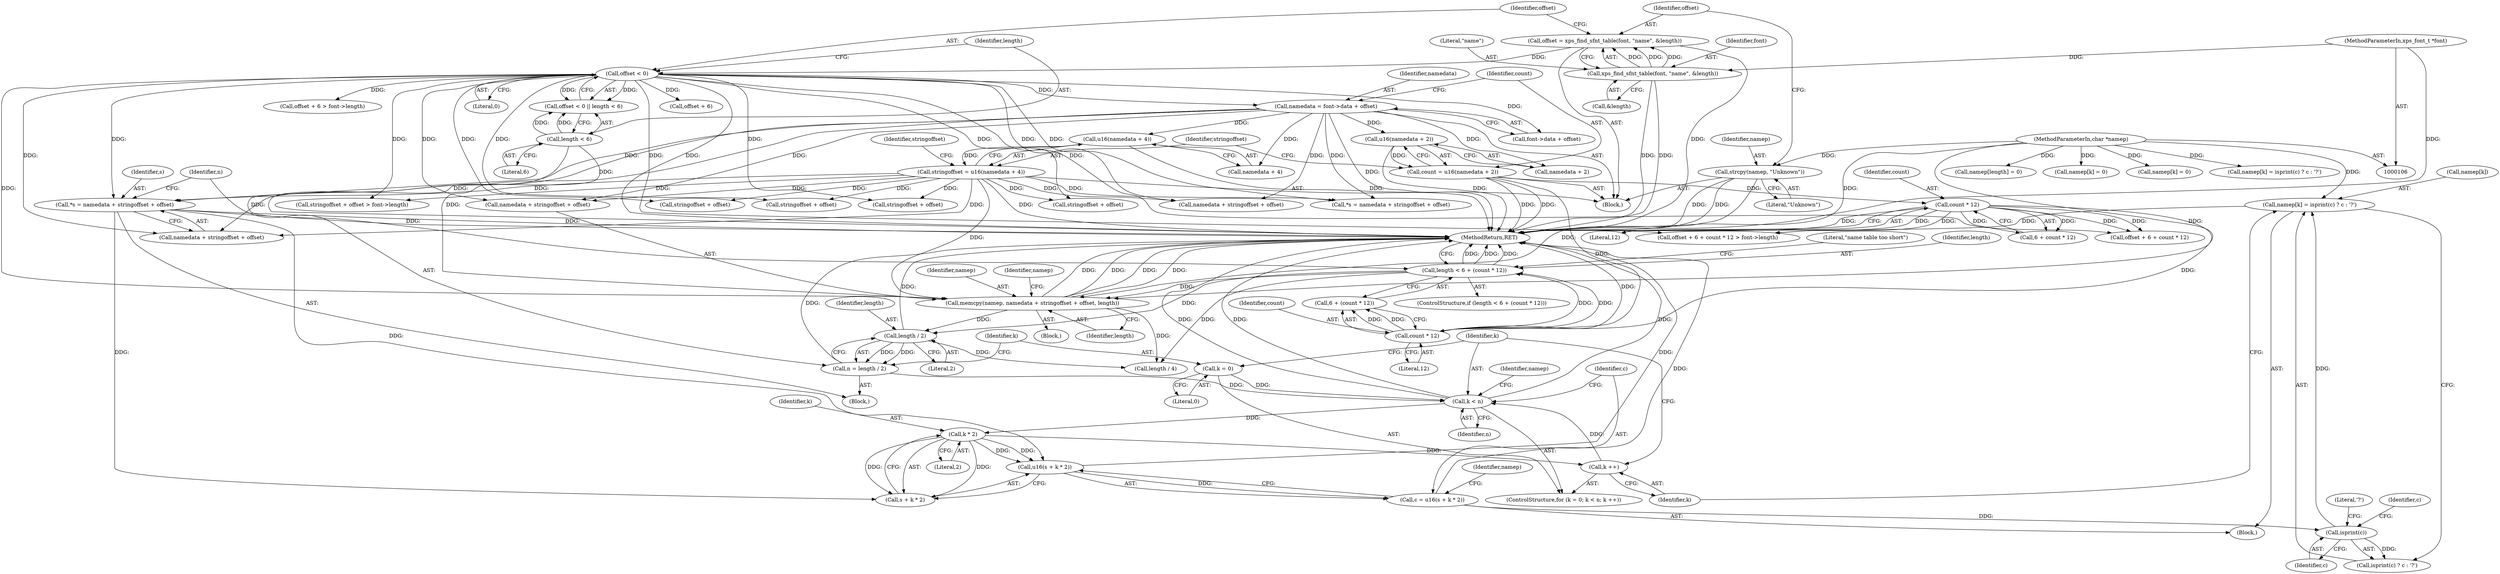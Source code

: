 digraph "0_ghostscript_d2ab84732936b6e7e5a461dc94344902965e9a06@array" {
"1000295" [label="(Call,namep[k] = isprint(c) ? c : '?')"];
"1000300" [label="(Call,isprint(c))"];
"1000287" [label="(Call,c = u16(s + k * 2))"];
"1000289" [label="(Call,u16(s + k * 2))"];
"1000263" [label="(Call,*s = namedata + stringoffset + offset)"];
"1000155" [label="(Call,namedata = font->data + offset)"];
"1000133" [label="(Call,offset < 0)"];
"1000124" [label="(Call,offset = xps_find_sfnt_table(font, \"name\", &length))"];
"1000126" [label="(Call,xps_find_sfnt_table(font, \"name\", &length))"];
"1000107" [label="(MethodParameterIn,xps_font_t *font)"];
"1000168" [label="(Call,stringoffset = u16(namedata + 4))"];
"1000170" [label="(Call,u16(namedata + 4))"];
"1000292" [label="(Call,k * 2)"];
"1000280" [label="(Call,k < n)"];
"1000283" [label="(Call,k ++)"];
"1000277" [label="(Call,k = 0)"];
"1000271" [label="(Call,n = length / 2)"];
"1000273" [label="(Call,length / 2)"];
"1000228" [label="(Call,memcpy(namep, namedata + stringoffset + offset, length))"];
"1000121" [label="(Call,strcpy(namep, \"Unknown\"))"];
"1000108" [label="(MethodParameterIn,char *namep)"];
"1000199" [label="(Call,length < 6 + (count * 12))"];
"1000136" [label="(Call,length < 6)"];
"1000203" [label="(Call,count * 12)"];
"1000188" [label="(Call,count * 12)"];
"1000162" [label="(Call,count = u16(namedata + 2))"];
"1000164" [label="(Call,u16(namedata + 2))"];
"1000157" [label="(Call,font->data + offset)"];
"1000137" [label="(Identifier,length)"];
"1000227" [label="(Block,)"];
"1000303" [label="(Literal,'?')"];
"1000273" [label="(Call,length / 2)"];
"1000133" [label="(Call,offset < 0)"];
"1000165" [label="(Call,namedata + 2)"];
"1000272" [label="(Identifier,n)"];
"1000230" [label="(Call,namedata + stringoffset + offset)"];
"1000275" [label="(Literal,2)"];
"1000235" [label="(Identifier,length)"];
"1000124" [label="(Call,offset = xps_find_sfnt_table(font, \"name\", &length))"];
"1000341" [label="(Call,length / 4)"];
"1000208" [label="(Literal,\"name table too short\")"];
"1000277" [label="(Call,k = 0)"];
"1000108" [label="(MethodParameterIn,char *namep)"];
"1000190" [label="(Literal,12)"];
"1000129" [label="(Call,&length)"];
"1000162" [label="(Call,count = u16(namedata + 2))"];
"1000126" [label="(Call,xps_find_sfnt_table(font, \"name\", &length))"];
"1000138" [label="(Literal,6)"];
"1000294" [label="(Literal,2)"];
"1000284" [label="(Identifier,k)"];
"1000232" [label="(Call,stringoffset + offset)"];
"1000169" [label="(Identifier,stringoffset)"];
"1000263" [label="(Call,*s = namedata + stringoffset + offset)"];
"1000123" [label="(Literal,\"Unknown\")"];
"1000125" [label="(Identifier,offset)"];
"1000285" [label="(Block,)"];
"1000204" [label="(Identifier,count)"];
"1000127" [label="(Identifier,font)"];
"1000261" [label="(Block,)"];
"1000296" [label="(Call,namep[k])"];
"1000295" [label="(Call,namep[k] = isprint(c) ? c : '?')"];
"1000281" [label="(Identifier,k)"];
"1000164" [label="(Call,u16(namedata + 2))"];
"1000282" [label="(Identifier,n)"];
"1000156" [label="(Identifier,namedata)"];
"1000203" [label="(Call,count * 12)"];
"1000170" [label="(Call,u16(namedata + 4))"];
"1000205" [label="(Literal,12)"];
"1000264" [label="(Identifier,s)"];
"1000236" [label="(Call,namep[length] = 0)"];
"1000171" [label="(Call,namedata + 4)"];
"1000155" [label="(Call,namedata = font->data + offset)"];
"1000122" [label="(Identifier,namep)"];
"1000109" [label="(Block,)"];
"1000278" [label="(Identifier,k)"];
"1000288" [label="(Identifier,c)"];
"1000201" [label="(Call,6 + (count * 12))"];
"1000134" [label="(Identifier,offset)"];
"1000380" [label="(MethodReturn,RET)"];
"1000228" [label="(Call,memcpy(namep, namedata + stringoffset + offset, length))"];
"1000290" [label="(Call,s + k * 2)"];
"1000283" [label="(Call,k ++)"];
"1000229" [label="(Identifier,namep)"];
"1000297" [label="(Identifier,namep)"];
"1000189" [label="(Identifier,count)"];
"1000198" [label="(ControlStructure,if (length < 6 + (count * 12)))"];
"1000163" [label="(Identifier,count)"];
"1000301" [label="(Identifier,c)"];
"1000302" [label="(Identifier,c)"];
"1000238" [label="(Identifier,namep)"];
"1000372" [label="(Call,namep[k] = 0)"];
"1000121" [label="(Call,strcpy(namep, \"Unknown\"))"];
"1000280" [label="(Call,k < n)"];
"1000183" [label="(Call,offset + 6 + count * 12 > font->length)"];
"1000267" [label="(Call,stringoffset + offset)"];
"1000299" [label="(Call,isprint(c) ? c : '?')"];
"1000300" [label="(Call,isprint(c))"];
"1000128" [label="(Literal,\"name\")"];
"1000271" [label="(Call,n = length / 2)"];
"1000186" [label="(Call,6 + count * 12)"];
"1000292" [label="(Call,k * 2)"];
"1000184" [label="(Call,offset + 6 + count * 12)"];
"1000136" [label="(Call,length < 6)"];
"1000333" [label="(Call,namedata + stringoffset + offset)"];
"1000279" [label="(Literal,0)"];
"1000274" [label="(Identifier,length)"];
"1000304" [label="(Call,namep[k] = 0)"];
"1000107" [label="(MethodParameterIn,xps_font_t *font)"];
"1000145" [label="(Call,offset + 6)"];
"1000178" [label="(Identifier,stringoffset)"];
"1000132" [label="(Call,offset < 0 || length < 6)"];
"1000289" [label="(Call,u16(s + k * 2))"];
"1000199" [label="(Call,length < 6 + (count * 12))"];
"1000306" [label="(Identifier,namep)"];
"1000144" [label="(Call,offset + 6 > font->length)"];
"1000177" [label="(Call,stringoffset + offset)"];
"1000188" [label="(Call,count * 12)"];
"1000276" [label="(ControlStructure,for (k = 0; k < n; k ++))"];
"1000200" [label="(Identifier,length)"];
"1000287" [label="(Call,c = u16(s + k * 2))"];
"1000293" [label="(Identifier,k)"];
"1000176" [label="(Call,stringoffset + offset > font->length)"];
"1000331" [label="(Call,*s = namedata + stringoffset + offset)"];
"1000363" [label="(Call,namep[k] = isprint(c) ? c : '?')"];
"1000135" [label="(Literal,0)"];
"1000168" [label="(Call,stringoffset = u16(namedata + 4))"];
"1000265" [label="(Call,namedata + stringoffset + offset)"];
"1000335" [label="(Call,stringoffset + offset)"];
"1000295" -> "1000285"  [label="AST: "];
"1000295" -> "1000299"  [label="CFG: "];
"1000296" -> "1000295"  [label="AST: "];
"1000299" -> "1000295"  [label="AST: "];
"1000284" -> "1000295"  [label="CFG: "];
"1000295" -> "1000380"  [label="DDG: "];
"1000300" -> "1000295"  [label="DDG: "];
"1000108" -> "1000295"  [label="DDG: "];
"1000300" -> "1000299"  [label="AST: "];
"1000300" -> "1000301"  [label="CFG: "];
"1000301" -> "1000300"  [label="AST: "];
"1000302" -> "1000300"  [label="CFG: "];
"1000303" -> "1000300"  [label="CFG: "];
"1000287" -> "1000300"  [label="DDG: "];
"1000300" -> "1000299"  [label="DDG: "];
"1000287" -> "1000285"  [label="AST: "];
"1000287" -> "1000289"  [label="CFG: "];
"1000288" -> "1000287"  [label="AST: "];
"1000289" -> "1000287"  [label="AST: "];
"1000297" -> "1000287"  [label="CFG: "];
"1000287" -> "1000380"  [label="DDG: "];
"1000289" -> "1000287"  [label="DDG: "];
"1000289" -> "1000290"  [label="CFG: "];
"1000290" -> "1000289"  [label="AST: "];
"1000289" -> "1000380"  [label="DDG: "];
"1000263" -> "1000289"  [label="DDG: "];
"1000292" -> "1000289"  [label="DDG: "];
"1000292" -> "1000289"  [label="DDG: "];
"1000263" -> "1000261"  [label="AST: "];
"1000263" -> "1000265"  [label="CFG: "];
"1000264" -> "1000263"  [label="AST: "];
"1000265" -> "1000263"  [label="AST: "];
"1000272" -> "1000263"  [label="CFG: "];
"1000263" -> "1000380"  [label="DDG: "];
"1000263" -> "1000380"  [label="DDG: "];
"1000155" -> "1000263"  [label="DDG: "];
"1000168" -> "1000263"  [label="DDG: "];
"1000133" -> "1000263"  [label="DDG: "];
"1000263" -> "1000290"  [label="DDG: "];
"1000155" -> "1000109"  [label="AST: "];
"1000155" -> "1000157"  [label="CFG: "];
"1000156" -> "1000155"  [label="AST: "];
"1000157" -> "1000155"  [label="AST: "];
"1000163" -> "1000155"  [label="CFG: "];
"1000155" -> "1000380"  [label="DDG: "];
"1000133" -> "1000155"  [label="DDG: "];
"1000155" -> "1000164"  [label="DDG: "];
"1000155" -> "1000165"  [label="DDG: "];
"1000155" -> "1000170"  [label="DDG: "];
"1000155" -> "1000171"  [label="DDG: "];
"1000155" -> "1000228"  [label="DDG: "];
"1000155" -> "1000230"  [label="DDG: "];
"1000155" -> "1000265"  [label="DDG: "];
"1000155" -> "1000331"  [label="DDG: "];
"1000155" -> "1000333"  [label="DDG: "];
"1000133" -> "1000132"  [label="AST: "];
"1000133" -> "1000135"  [label="CFG: "];
"1000134" -> "1000133"  [label="AST: "];
"1000135" -> "1000133"  [label="AST: "];
"1000137" -> "1000133"  [label="CFG: "];
"1000132" -> "1000133"  [label="CFG: "];
"1000133" -> "1000380"  [label="DDG: "];
"1000133" -> "1000132"  [label="DDG: "];
"1000133" -> "1000132"  [label="DDG: "];
"1000124" -> "1000133"  [label="DDG: "];
"1000133" -> "1000144"  [label="DDG: "];
"1000133" -> "1000145"  [label="DDG: "];
"1000133" -> "1000157"  [label="DDG: "];
"1000133" -> "1000176"  [label="DDG: "];
"1000133" -> "1000177"  [label="DDG: "];
"1000133" -> "1000183"  [label="DDG: "];
"1000133" -> "1000184"  [label="DDG: "];
"1000133" -> "1000228"  [label="DDG: "];
"1000133" -> "1000230"  [label="DDG: "];
"1000133" -> "1000232"  [label="DDG: "];
"1000133" -> "1000265"  [label="DDG: "];
"1000133" -> "1000267"  [label="DDG: "];
"1000133" -> "1000331"  [label="DDG: "];
"1000133" -> "1000333"  [label="DDG: "];
"1000133" -> "1000335"  [label="DDG: "];
"1000124" -> "1000109"  [label="AST: "];
"1000124" -> "1000126"  [label="CFG: "];
"1000125" -> "1000124"  [label="AST: "];
"1000126" -> "1000124"  [label="AST: "];
"1000134" -> "1000124"  [label="CFG: "];
"1000124" -> "1000380"  [label="DDG: "];
"1000126" -> "1000124"  [label="DDG: "];
"1000126" -> "1000124"  [label="DDG: "];
"1000126" -> "1000124"  [label="DDG: "];
"1000126" -> "1000129"  [label="CFG: "];
"1000127" -> "1000126"  [label="AST: "];
"1000128" -> "1000126"  [label="AST: "];
"1000129" -> "1000126"  [label="AST: "];
"1000126" -> "1000380"  [label="DDG: "];
"1000126" -> "1000380"  [label="DDG: "];
"1000107" -> "1000126"  [label="DDG: "];
"1000107" -> "1000106"  [label="AST: "];
"1000107" -> "1000380"  [label="DDG: "];
"1000168" -> "1000109"  [label="AST: "];
"1000168" -> "1000170"  [label="CFG: "];
"1000169" -> "1000168"  [label="AST: "];
"1000170" -> "1000168"  [label="AST: "];
"1000178" -> "1000168"  [label="CFG: "];
"1000168" -> "1000380"  [label="DDG: "];
"1000170" -> "1000168"  [label="DDG: "];
"1000168" -> "1000176"  [label="DDG: "];
"1000168" -> "1000177"  [label="DDG: "];
"1000168" -> "1000228"  [label="DDG: "];
"1000168" -> "1000230"  [label="DDG: "];
"1000168" -> "1000232"  [label="DDG: "];
"1000168" -> "1000265"  [label="DDG: "];
"1000168" -> "1000267"  [label="DDG: "];
"1000168" -> "1000331"  [label="DDG: "];
"1000168" -> "1000333"  [label="DDG: "];
"1000168" -> "1000335"  [label="DDG: "];
"1000170" -> "1000171"  [label="CFG: "];
"1000171" -> "1000170"  [label="AST: "];
"1000170" -> "1000380"  [label="DDG: "];
"1000292" -> "1000290"  [label="AST: "];
"1000292" -> "1000294"  [label="CFG: "];
"1000293" -> "1000292"  [label="AST: "];
"1000294" -> "1000292"  [label="AST: "];
"1000290" -> "1000292"  [label="CFG: "];
"1000292" -> "1000283"  [label="DDG: "];
"1000292" -> "1000290"  [label="DDG: "];
"1000292" -> "1000290"  [label="DDG: "];
"1000280" -> "1000292"  [label="DDG: "];
"1000280" -> "1000276"  [label="AST: "];
"1000280" -> "1000282"  [label="CFG: "];
"1000281" -> "1000280"  [label="AST: "];
"1000282" -> "1000280"  [label="AST: "];
"1000288" -> "1000280"  [label="CFG: "];
"1000306" -> "1000280"  [label="CFG: "];
"1000280" -> "1000380"  [label="DDG: "];
"1000280" -> "1000380"  [label="DDG: "];
"1000280" -> "1000380"  [label="DDG: "];
"1000283" -> "1000280"  [label="DDG: "];
"1000277" -> "1000280"  [label="DDG: "];
"1000271" -> "1000280"  [label="DDG: "];
"1000283" -> "1000276"  [label="AST: "];
"1000283" -> "1000284"  [label="CFG: "];
"1000284" -> "1000283"  [label="AST: "];
"1000281" -> "1000283"  [label="CFG: "];
"1000277" -> "1000276"  [label="AST: "];
"1000277" -> "1000279"  [label="CFG: "];
"1000278" -> "1000277"  [label="AST: "];
"1000279" -> "1000277"  [label="AST: "];
"1000281" -> "1000277"  [label="CFG: "];
"1000271" -> "1000261"  [label="AST: "];
"1000271" -> "1000273"  [label="CFG: "];
"1000272" -> "1000271"  [label="AST: "];
"1000273" -> "1000271"  [label="AST: "];
"1000278" -> "1000271"  [label="CFG: "];
"1000271" -> "1000380"  [label="DDG: "];
"1000273" -> "1000271"  [label="DDG: "];
"1000273" -> "1000271"  [label="DDG: "];
"1000273" -> "1000275"  [label="CFG: "];
"1000274" -> "1000273"  [label="AST: "];
"1000275" -> "1000273"  [label="AST: "];
"1000273" -> "1000380"  [label="DDG: "];
"1000228" -> "1000273"  [label="DDG: "];
"1000199" -> "1000273"  [label="DDG: "];
"1000273" -> "1000341"  [label="DDG: "];
"1000228" -> "1000227"  [label="AST: "];
"1000228" -> "1000235"  [label="CFG: "];
"1000229" -> "1000228"  [label="AST: "];
"1000230" -> "1000228"  [label="AST: "];
"1000235" -> "1000228"  [label="AST: "];
"1000238" -> "1000228"  [label="CFG: "];
"1000228" -> "1000380"  [label="DDG: "];
"1000228" -> "1000380"  [label="DDG: "];
"1000228" -> "1000380"  [label="DDG: "];
"1000228" -> "1000380"  [label="DDG: "];
"1000121" -> "1000228"  [label="DDG: "];
"1000108" -> "1000228"  [label="DDG: "];
"1000199" -> "1000228"  [label="DDG: "];
"1000228" -> "1000341"  [label="DDG: "];
"1000121" -> "1000109"  [label="AST: "];
"1000121" -> "1000123"  [label="CFG: "];
"1000122" -> "1000121"  [label="AST: "];
"1000123" -> "1000121"  [label="AST: "];
"1000125" -> "1000121"  [label="CFG: "];
"1000121" -> "1000380"  [label="DDG: "];
"1000121" -> "1000380"  [label="DDG: "];
"1000108" -> "1000121"  [label="DDG: "];
"1000108" -> "1000106"  [label="AST: "];
"1000108" -> "1000380"  [label="DDG: "];
"1000108" -> "1000236"  [label="DDG: "];
"1000108" -> "1000304"  [label="DDG: "];
"1000108" -> "1000363"  [label="DDG: "];
"1000108" -> "1000372"  [label="DDG: "];
"1000199" -> "1000198"  [label="AST: "];
"1000199" -> "1000201"  [label="CFG: "];
"1000200" -> "1000199"  [label="AST: "];
"1000201" -> "1000199"  [label="AST: "];
"1000208" -> "1000199"  [label="CFG: "];
"1000380" -> "1000199"  [label="CFG: "];
"1000199" -> "1000380"  [label="DDG: "];
"1000199" -> "1000380"  [label="DDG: "];
"1000199" -> "1000380"  [label="DDG: "];
"1000136" -> "1000199"  [label="DDG: "];
"1000203" -> "1000199"  [label="DDG: "];
"1000203" -> "1000199"  [label="DDG: "];
"1000199" -> "1000341"  [label="DDG: "];
"1000136" -> "1000132"  [label="AST: "];
"1000136" -> "1000138"  [label="CFG: "];
"1000137" -> "1000136"  [label="AST: "];
"1000138" -> "1000136"  [label="AST: "];
"1000132" -> "1000136"  [label="CFG: "];
"1000136" -> "1000380"  [label="DDG: "];
"1000136" -> "1000132"  [label="DDG: "];
"1000136" -> "1000132"  [label="DDG: "];
"1000203" -> "1000201"  [label="AST: "];
"1000203" -> "1000205"  [label="CFG: "];
"1000204" -> "1000203"  [label="AST: "];
"1000205" -> "1000203"  [label="AST: "];
"1000201" -> "1000203"  [label="CFG: "];
"1000203" -> "1000380"  [label="DDG: "];
"1000203" -> "1000201"  [label="DDG: "];
"1000203" -> "1000201"  [label="DDG: "];
"1000188" -> "1000203"  [label="DDG: "];
"1000162" -> "1000203"  [label="DDG: "];
"1000188" -> "1000186"  [label="AST: "];
"1000188" -> "1000190"  [label="CFG: "];
"1000189" -> "1000188"  [label="AST: "];
"1000190" -> "1000188"  [label="AST: "];
"1000186" -> "1000188"  [label="CFG: "];
"1000188" -> "1000380"  [label="DDG: "];
"1000188" -> "1000183"  [label="DDG: "];
"1000188" -> "1000183"  [label="DDG: "];
"1000188" -> "1000184"  [label="DDG: "];
"1000188" -> "1000184"  [label="DDG: "];
"1000188" -> "1000186"  [label="DDG: "];
"1000188" -> "1000186"  [label="DDG: "];
"1000162" -> "1000188"  [label="DDG: "];
"1000162" -> "1000109"  [label="AST: "];
"1000162" -> "1000164"  [label="CFG: "];
"1000163" -> "1000162"  [label="AST: "];
"1000164" -> "1000162"  [label="AST: "];
"1000169" -> "1000162"  [label="CFG: "];
"1000162" -> "1000380"  [label="DDG: "];
"1000162" -> "1000380"  [label="DDG: "];
"1000164" -> "1000162"  [label="DDG: "];
"1000164" -> "1000165"  [label="CFG: "];
"1000165" -> "1000164"  [label="AST: "];
"1000164" -> "1000380"  [label="DDG: "];
}
